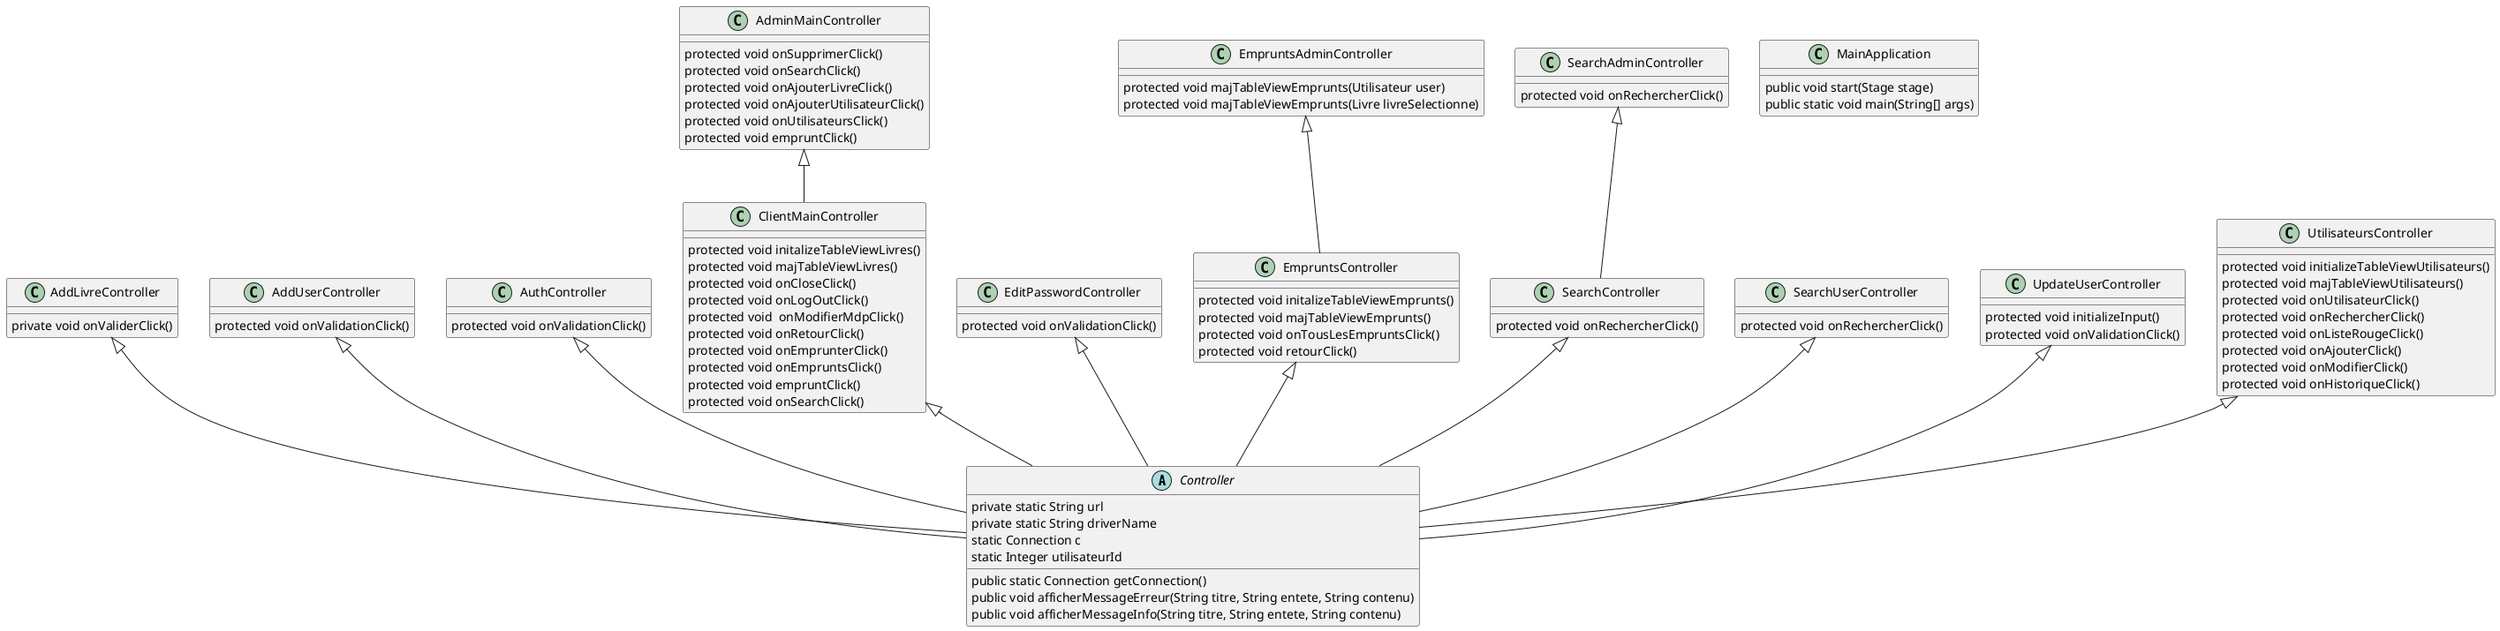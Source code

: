 @startuml


abstract class Controller{
    private static String url
    private static String driverName
    static Connection c
    static Integer utilisateurId
    public static Connection getConnection()
    public void afficherMessageErreur(String titre, String entete, String contenu)
    public void afficherMessageInfo(String titre, String entete, String contenu)
}

class AddLivreController{
    private void onValiderClick()
}

class AddUserController{
    protected void onValidationClick()
}

class AdminMainController{
    protected void onSupprimerClick()
    protected void onSearchClick()
    protected void onAjouterLivreClick()
    protected void onAjouterUtilisateurClick()
    protected void onUtilisateursClick()
    protected void empruntClick()
}

class AuthController{
    protected void onValidationClick()
}

class ClientMainController{
    protected void initalizeTableViewLivres()
    protected void majTableViewLivres()
    protected void onCloseClick()
    protected void onLogOutClick()
    protected void  onModifierMdpClick()
    protected void onRetourClick()
    protected void onEmprunterClick()
    protected void onEmpruntsClick()
    protected void empruntClick()
    protected void onSearchClick()
}

class EditPasswordController{
    protected void onValidationClick()
}

class EmpruntsAdminController{
    protected void majTableViewEmprunts(Utilisateur user)
    protected void majTableViewEmprunts(Livre livreSelectionne)
}

class EmpruntsController{
    protected void initalizeTableViewEmprunts()
    protected void majTableViewEmprunts()
    protected void onTousLesEmpruntsClick()
    protected void retourClick()
}

class SearchAdminController{
    protected void onRechercherClick()
}

class SearchController{
    protected void onRechercherClick()
}

class SearchUserController{
    protected void onRechercherClick()
}

class UpdateUserController{
    protected void initializeInput()
    protected void onValidationClick()
}

class UtilisateursController{
    protected void initializeTableViewUtilisateurs()
    protected void majTableViewUtilisateurs()
    protected void onUtilisateurClick()
    protected void onRechercherClick()
    protected void onListeRougeClick()
    protected void onAjouterClick()
    protected void onModifierClick()
    protected void onHistoriqueClick()
}

class MainApplication{
    public void start(Stage stage)
    public static void main(String[] args)
}

AddLivreController <|-- Controller
AddUserController <|-- Controller
AuthController <|-- Controller
ClientMainController <|-- Controller
EditPasswordController <|-- Controller
EmpruntsController <|-- Controller
SearchController <|-- Controller
SearchUserController <|-- Controller
UpdateUserController <|-- Controller
UtilisateursController <|-- Controller

AdminMainController <|-- ClientMainController
EmpruntsAdminController <|-- EmpruntsController
SearchAdminController <|-- SearchController


@enduml